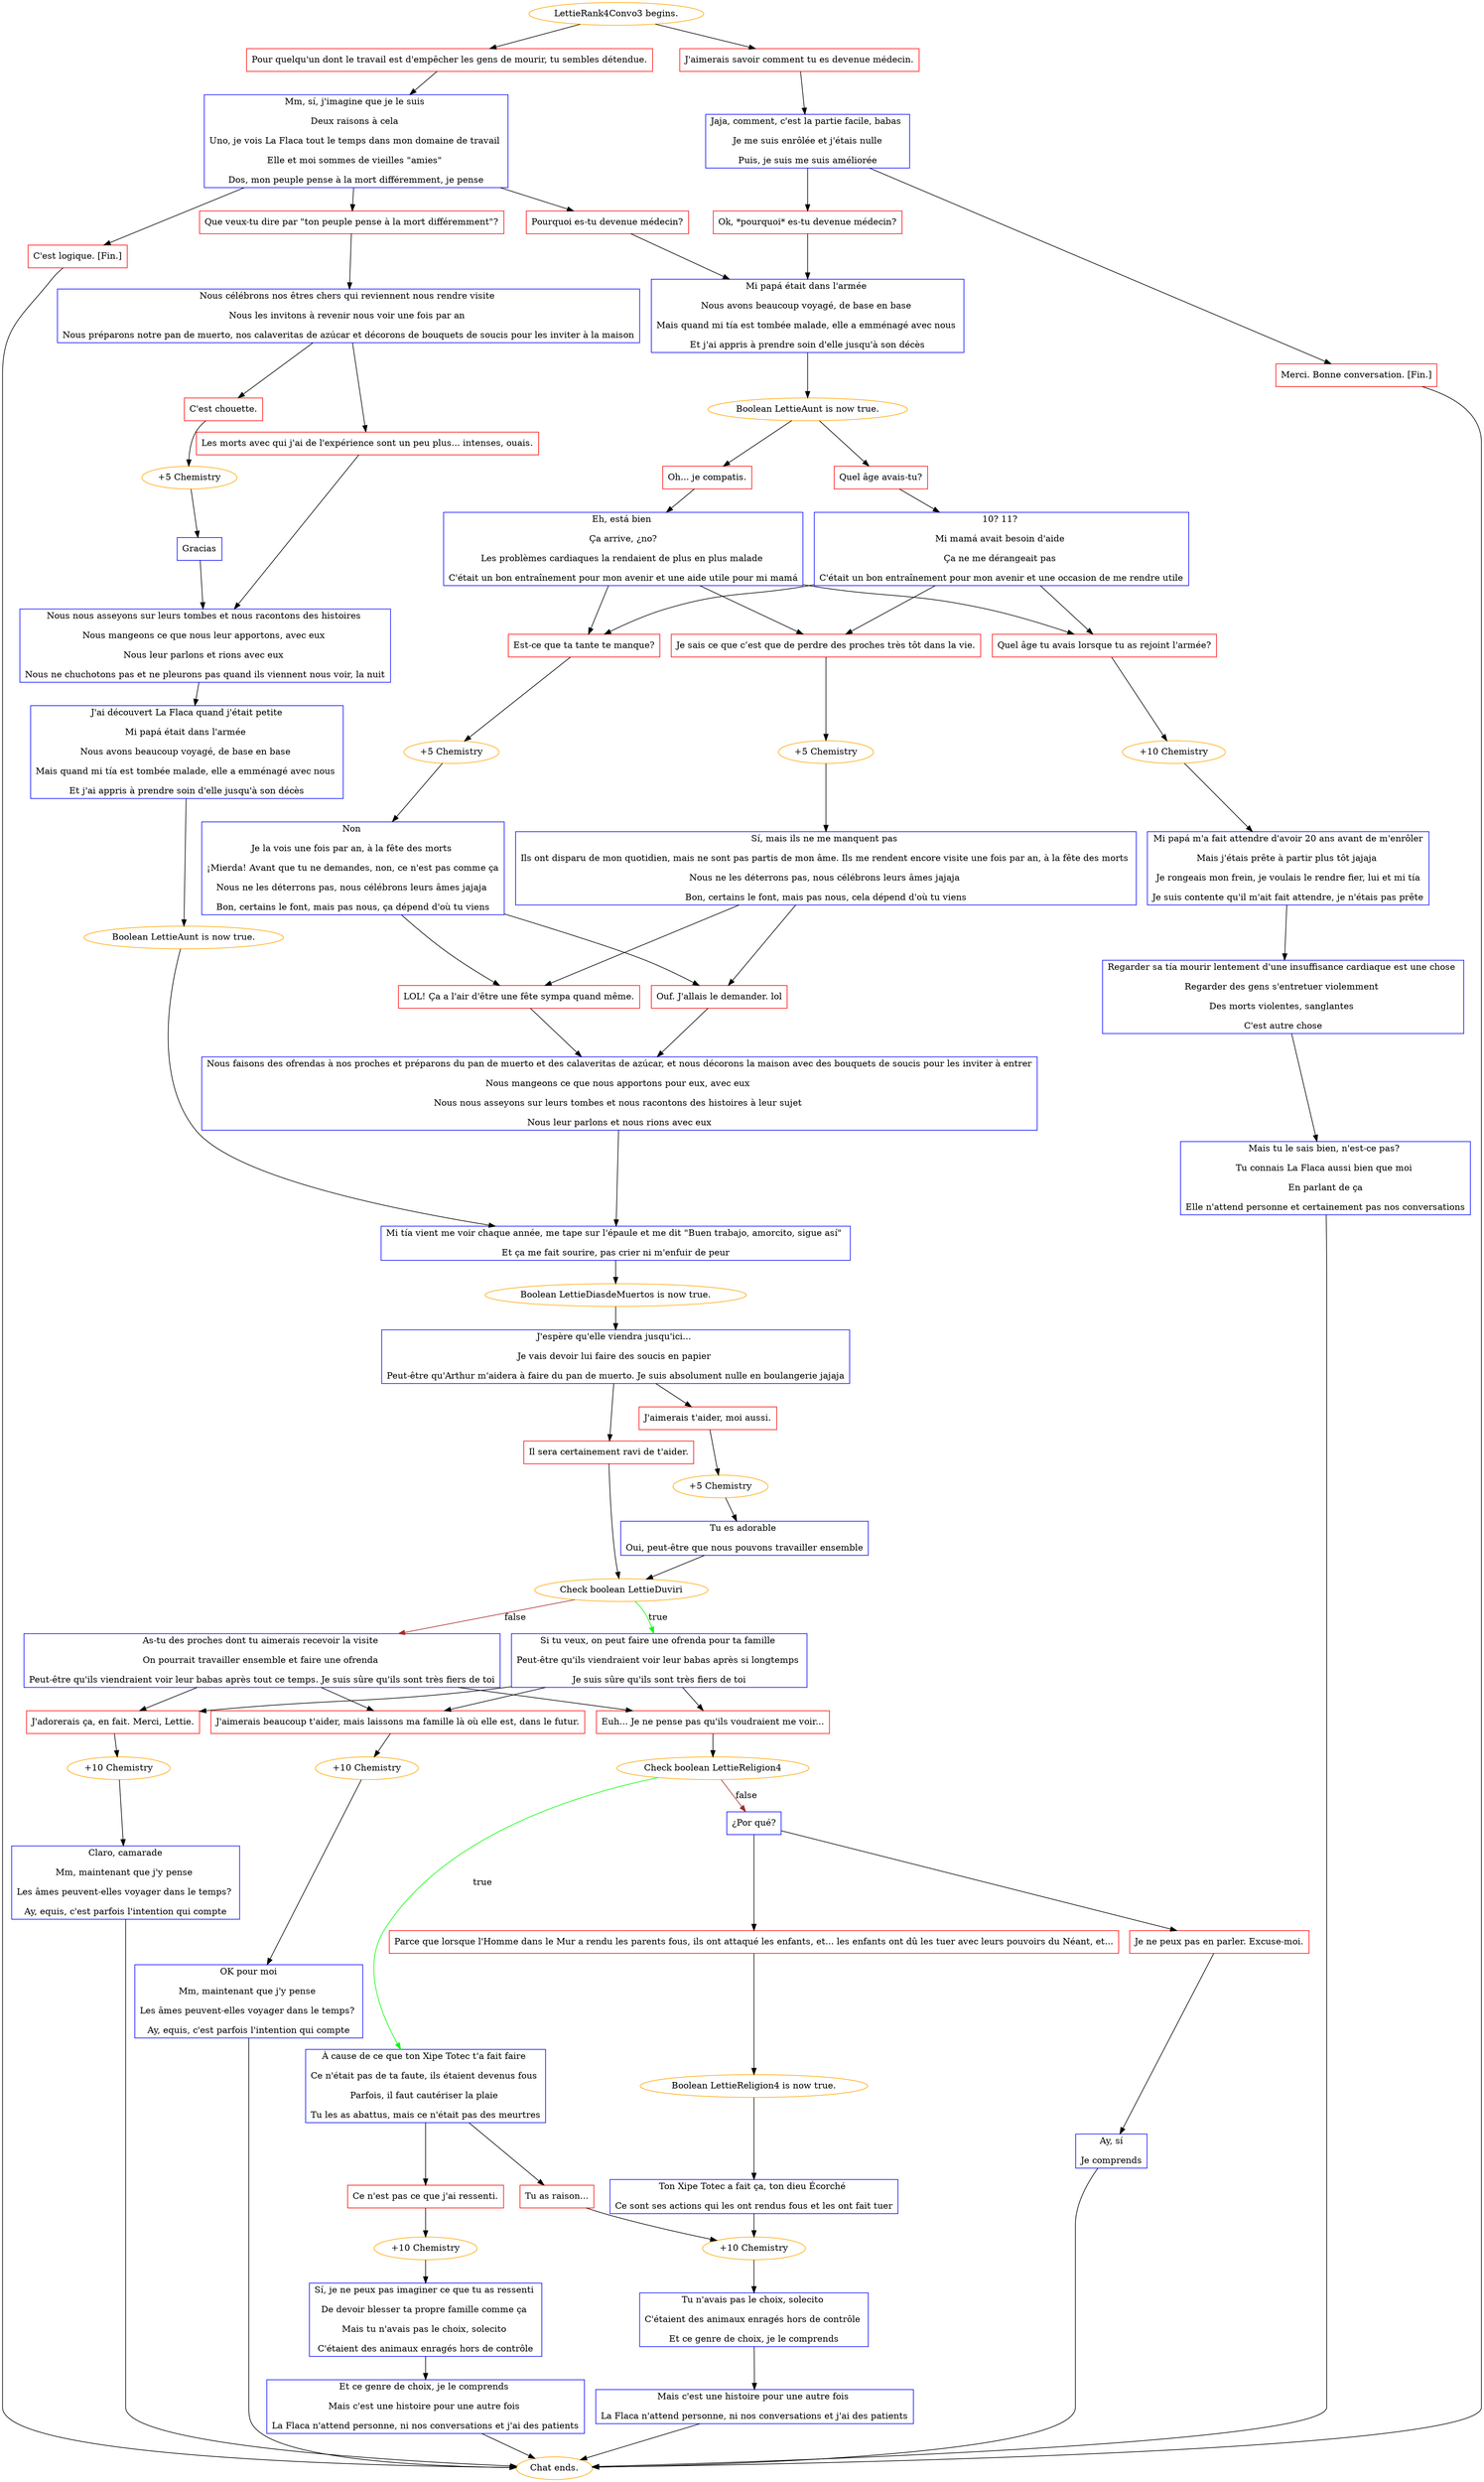digraph {
	"LettieRank4Convo3 begins." [color=orange];
		"LettieRank4Convo3 begins." -> j3999825800;
		"LettieRank4Convo3 begins." -> j4115961748;
	j3999825800 [label="Pour quelqu'un dont le travail est d'empêcher les gens de mourir, tu sembles détendue.",shape=box,color=red];
		j3999825800 -> j3958113619;
	j4115961748 [label="J'aimerais savoir comment tu es devenue médecin.",shape=box,color=red];
		j4115961748 -> j3362417033;
	j3958113619 [label="Mm, sí, j'imagine que je le suis 
Deux raisons à cela 
Uno, je vois La Flaca tout le temps dans mon domaine de travail 
Elle et moi sommes de vieilles \"amies\" 
Dos, mon peuple pense à la mort différemment, je pense",shape=box,color=blue];
		j3958113619 -> j1882725160;
		j3958113619 -> j4218271351;
		j3958113619 -> j252820522;
	j3362417033 [label="Jaja, comment, c'est la partie facile, babas 
Je me suis enrôlée et j'étais nulle
Puis, je suis me suis améliorée",shape=box,color=blue];
		j3362417033 -> j1498739770;
		j3362417033 -> j3705594004;
	j1882725160 [label="Que veux-tu dire par \"ton peuple pense à la mort différemment\"?",shape=box,color=red];
		j1882725160 -> j3313443002;
	j4218271351 [label="Pourquoi es-tu devenue médecin?",shape=box,color=red];
		j4218271351 -> j874971225;
	j252820522 [label="C'est logique. [Fin.]",shape=box,color=red];
		j252820522 -> "Chat ends.";
	j1498739770 [label="Ok, *pourquoi* es-tu devenue médecin?",shape=box,color=red];
		j1498739770 -> j874971225;
	j3705594004 [label="Merci. Bonne conversation. [Fin.]",shape=box,color=red];
		j3705594004 -> "Chat ends.";
	j3313443002 [label="Nous célébrons nos êtres chers qui reviennent nous rendre visite 
Nous les invitons à revenir nous voir une fois par an 
Nous préparons notre pan de muerto, nos calaveritas de azúcar et décorons de bouquets de soucis pour les inviter à la maison",shape=box,color=blue];
		j3313443002 -> j977983715;
		j3313443002 -> j2239530067;
	j874971225 [label="Mi papá était dans l'armée 
Nous avons beaucoup voyagé, de base en base 
Mais quand mi tía est tombée malade, elle a emménagé avec nous 
Et j'ai appris à prendre soin d'elle jusqu'à son décès",shape=box,color=blue];
		j874971225 -> j2985861959;
	"Chat ends." [color=orange];
	j977983715 [label="Les morts avec qui j'ai de l'expérience sont un peu plus... intenses, ouais.",shape=box,color=red];
		j977983715 -> j912426118;
	j2239530067 [label="C'est chouette.",shape=box,color=red];
		j2239530067 -> j3872753985;
	j2985861959 [label="Boolean LettieAunt is now true.",color=orange];
		j2985861959 -> j3140819832;
		j2985861959 -> j4252007926;
	j912426118 [label="Nous nous asseyons sur leurs tombes et nous racontons des histoires 
Nous mangeons ce que nous leur apportons, avec eux 
Nous leur parlons et rions avec eux 
Nous ne chuchotons pas et ne pleurons pas quand ils viennent nous voir, la nuit",shape=box,color=blue];
		j912426118 -> j3032464432;
	j3872753985 [label="+5 Chemistry",color=orange];
		j3872753985 -> j274168242;
	j3140819832 [label="Oh... je compatis.",shape=box,color=red];
		j3140819832 -> j694489597;
	j4252007926 [label="Quel âge avais-tu?",shape=box,color=red];
		j4252007926 -> j2975570604;
	j3032464432 [label="J'ai découvert La Flaca quand j'était petite
Mi papá était dans l'armée 
Nous avons beaucoup voyagé, de base en base 
Mais quand mi tía est tombée malade, elle a emménagé avec nous 
Et j'ai appris à prendre soin d'elle jusqu'à son décès",shape=box,color=blue];
		j3032464432 -> j3839211662;
	j274168242 [label="Gracias",shape=box,color=blue];
		j274168242 -> j912426118;
	j694489597 [label="Eh, está bien 
Ça arrive, ¿no?
Les problèmes cardiaques la rendaient de plus en plus malade 
C'était un bon entraînement pour mon avenir et une aide utile pour mi mamá",shape=box,color=blue];
		j694489597 -> j899396480;
		j694489597 -> j3069411792;
		j694489597 -> j4185520548;
	j2975570604 [label="10? 11? 
Mi mamá avait besoin d'aide 
Ça ne me dérangeait pas 
C'était un bon entraînement pour mon avenir et une occasion de me rendre utile",shape=box,color=blue];
		j2975570604 -> j899396480;
		j2975570604 -> j3069411792;
		j2975570604 -> j4185520548;
	j3839211662 [label="Boolean LettieAunt is now true.",color=orange];
		j3839211662 -> j3192134506;
	j899396480 [label="Est-ce que ta tante te manque?",shape=box,color=red];
		j899396480 -> j3034083813;
	j3069411792 [label="Je sais ce que c’est que de perdre des proches très tôt dans la vie.",shape=box,color=red];
		j3069411792 -> j3803528524;
	j4185520548 [label="Quel âge tu avais lorsque tu as rejoint l'armée?",shape=box,color=red];
		j4185520548 -> j2425613940;
	j3192134506 [label="Mi tía vient me voir chaque année, me tape sur l'épaule et me dit \"Buen trabajo, amorcito, sigue así\" 
Et ça me fait sourire, pas crier ni m'enfuir de peur",shape=box,color=blue];
		j3192134506 -> j1852343548;
	j3034083813 [label="+5 Chemistry",color=orange];
		j3034083813 -> j4093687240;
	j3803528524 [label="+5 Chemistry",color=orange];
		j3803528524 -> j1825371665;
	j2425613940 [label="+10 Chemistry",color=orange];
		j2425613940 -> j2967575683;
	j1852343548 [label="Boolean LettieDiasdeMuertos is now true.",color=orange];
		j1852343548 -> j2184345018;
	j4093687240 [label="Non 
Je la vois une fois par an, à la fête des morts 
¡Mierda! Avant que tu ne demandes, non, ce n'est pas comme ça
Nous ne les déterrons pas, nous célébrons leurs âmes jajaja 
Bon, certains le font, mais pas nous, ça dépend d'où tu viens",shape=box,color=blue];
		j4093687240 -> j1418383967;
		j4093687240 -> j93833488;
	j1825371665 [label="Sí, mais ils ne me manquent pas 
Ils ont disparu de mon quotidien, mais ne sont pas partis de mon âme. Ils me rendent encore visite une fois par an, à la fête des morts 
Nous ne les déterrons pas, nous célébrons leurs âmes jajaja 
Bon, certains le font, mais pas nous, cela dépend d'où tu viens",shape=box,color=blue];
		j1825371665 -> j1418383967;
		j1825371665 -> j93833488;
	j2967575683 [label="Mi papá m'a fait attendre d'avoir 20 ans avant de m'enrôler
Mais j'étais prête à partir plus tôt jajaja 
Je rongeais mon frein, je voulais le rendre fier, lui et mi tía
Je suis contente qu'il m'ait fait attendre, je n'étais pas prête",shape=box,color=blue];
		j2967575683 -> j2297395474;
	j2184345018 [label="J'espère qu'elle viendra jusqu'ici... 
Je vais devoir lui faire des soucis en papier 
Peut-être qu'Arthur m'aidera à faire du pan de muerto. Je suis absolument nulle en boulangerie jajaja",shape=box,color=blue];
		j2184345018 -> j1622141955;
		j2184345018 -> j1346439275;
	j1418383967 [label="Ouf. J'allais le demander. lol",shape=box,color=red];
		j1418383967 -> j1288326496;
	j93833488 [label="LOL! Ça a l'air d'être une fête sympa quand même.",shape=box,color=red];
		j93833488 -> j1288326496;
	j2297395474 [label="Regarder sa tía mourir lentement d'une insuffisance cardiaque est une chose 
Regarder des gens s'entretuer violemment 
Des morts violentes, sanglantes 
C'est autre chose",shape=box,color=blue];
		j2297395474 -> j3235236923;
	j1622141955 [label="Il sera certainement ravi de t'aider.",shape=box,color=red];
		j1622141955 -> j3018346605;
	j1346439275 [label="J'aimerais t'aider, moi aussi.",shape=box,color=red];
		j1346439275 -> j3126231927;
	j1288326496 [label="Nous faisons des ofrendas à nos proches et préparons du pan de muerto et des calaveritas de azúcar, et nous décorons la maison avec des bouquets de soucis pour les inviter à entrer
Nous mangeons ce que nous apportons pour eux, avec eux 
Nous nous asseyons sur leurs tombes et nous racontons des histoires à leur sujet 
Nous leur parlons et nous rions avec eux",shape=box,color=blue];
		j1288326496 -> j3192134506;
	j3235236923 [label="Mais tu le sais bien, n'est-ce pas? 
Tu connais La Flaca aussi bien que moi 
En parlant de ça
Elle n'attend personne et certainement pas nos conversations",shape=box,color=blue];
		j3235236923 -> "Chat ends.";
	j3018346605 [label="Check boolean LettieDuviri",color=orange];
		j3018346605 -> j1229632333 [label=true,color=green];
		j3018346605 -> j3907244057 [label=false,color=brown];
	j3126231927 [label="+5 Chemistry",color=orange];
		j3126231927 -> j2826481101;
	j1229632333 [label="Si tu veux, on peut faire une ofrenda pour ta famille 
Peut-être qu'ils viendraient voir leur babas après si longtemps 
Je suis sûre qu'ils sont très fiers de toi",shape=box,color=blue];
		j1229632333 -> j3016650020;
		j1229632333 -> j1994629671;
		j1229632333 -> j2704046154;
	j3907244057 [label="As-tu des proches dont tu aimerais recevoir la visite 
On pourrait travailler ensemble et faire une ofrenda 
Peut-être qu'ils viendraient voir leur babas après tout ce temps. Je suis sûre qu'ils sont très fiers de toi",shape=box,color=blue];
		j3907244057 -> j3016650020;
		j3907244057 -> j1994629671;
		j3907244057 -> j2704046154;
	j2826481101 [label="Tu es adorable 
Oui, peut-être que nous pouvons travailler ensemble",shape=box,color=blue];
		j2826481101 -> j3018346605;
	j3016650020 [label="J'adorerais ça, en fait. Merci, Lettie.",shape=box,color=red];
		j3016650020 -> j2550448296;
	j1994629671 [label="J'aimerais beaucoup t'aider, mais laissons ma famille là où elle est, dans le futur.",shape=box,color=red];
		j1994629671 -> j3004910100;
	j2704046154 [label="Euh... Je ne pense pas qu'ils voudraient me voir...",shape=box,color=red];
		j2704046154 -> j4115334670;
	j2550448296 [label="+10 Chemistry",color=orange];
		j2550448296 -> j3176199400;
	j3004910100 [label="+10 Chemistry",color=orange];
		j3004910100 -> j791500324;
	j4115334670 [label="Check boolean LettieReligion4",color=orange];
		j4115334670 -> j2874614061 [label=true,color=green];
		j4115334670 -> j2194251521 [label=false,color=brown];
	j3176199400 [label="Claro, camarade
Mm, maintenant que j'y pense 
Les âmes peuvent-elles voyager dans le temps? 
Ay, equis, c'est parfois l'intention qui compte",shape=box,color=blue];
		j3176199400 -> "Chat ends.";
	j791500324 [label="OK pour moi
Mm, maintenant que j'y pense 
Les âmes peuvent-elles voyager dans le temps? 
Ay, equis, c'est parfois l'intention qui compte",shape=box,color=blue];
		j791500324 -> "Chat ends.";
	j2874614061 [label="À cause de ce que ton Xipe Totec t'a fait faire 
Ce n'était pas de ta faute, ils étaient devenus fous 
Parfois, il faut cautériser la plaie 
Tu les as abattus, mais ce n'était pas des meurtres",shape=box,color=blue];
		j2874614061 -> j3923042544;
		j2874614061 -> j2350512588;
	j2194251521 [label="¿Por qué?",shape=box,color=blue];
		j2194251521 -> j1266073717;
		j2194251521 -> j2281202708;
	j3923042544 [label="Ce n'est pas ce que j'ai ressenti.",shape=box,color=red];
		j3923042544 -> j2433605112;
	j2350512588 [label="Tu as raison...",shape=box,color=red];
		j2350512588 -> j2385549535;
	j1266073717 [label="Parce que lorsque l'Homme dans le Mur a rendu les parents fous, ils ont attaqué les enfants, et... les enfants ont dû les tuer avec leurs pouvoirs du Néant, et...",shape=box,color=red];
		j1266073717 -> j839048551;
	j2281202708 [label="Je ne peux pas en parler. Excuse-moi.",shape=box,color=red];
		j2281202708 -> j244047195;
	j2433605112 [label="+10 Chemistry",color=orange];
		j2433605112 -> j33988077;
	j2385549535 [label="+10 Chemistry",color=orange];
		j2385549535 -> j1062788354;
	j839048551 [label="Boolean LettieReligion4 is now true.",color=orange];
		j839048551 -> j2708189354;
	j244047195 [label="Ay, sí
Je comprends",shape=box,color=blue];
		j244047195 -> "Chat ends.";
	j33988077 [label="Sí, je ne peux pas imaginer ce que tu as ressenti 
De devoir blesser ta propre famille comme ça 
Mais tu n'avais pas le choix, solecito 
C'étaient des animaux enragés hors de contrôle",shape=box,color=blue];
		j33988077 -> j3072666662;
	j1062788354 [label="Tu n'avais pas le choix, solecito 
C'étaient des animaux enragés hors de contrôle 
Et ce genre de choix, je le comprends",shape=box,color=blue];
		j1062788354 -> j3414985836;
	j2708189354 [label="Ton Xipe Totec a fait ça, ton dieu Écorché 
Ce sont ses actions qui les ont rendus fous et les ont fait tuer",shape=box,color=blue];
		j2708189354 -> j2385549535;
	j3072666662 [label="Et ce genre de choix, je le comprends 
Mais c'est une histoire pour une autre fois 
La Flaca n'attend personne, ni nos conversations et j'ai des patients",shape=box,color=blue];
		j3072666662 -> "Chat ends.";
	j3414985836 [label="Mais c'est une histoire pour une autre fois 
La Flaca n'attend personne, ni nos conversations et j'ai des patients",shape=box,color=blue];
		j3414985836 -> "Chat ends.";
}